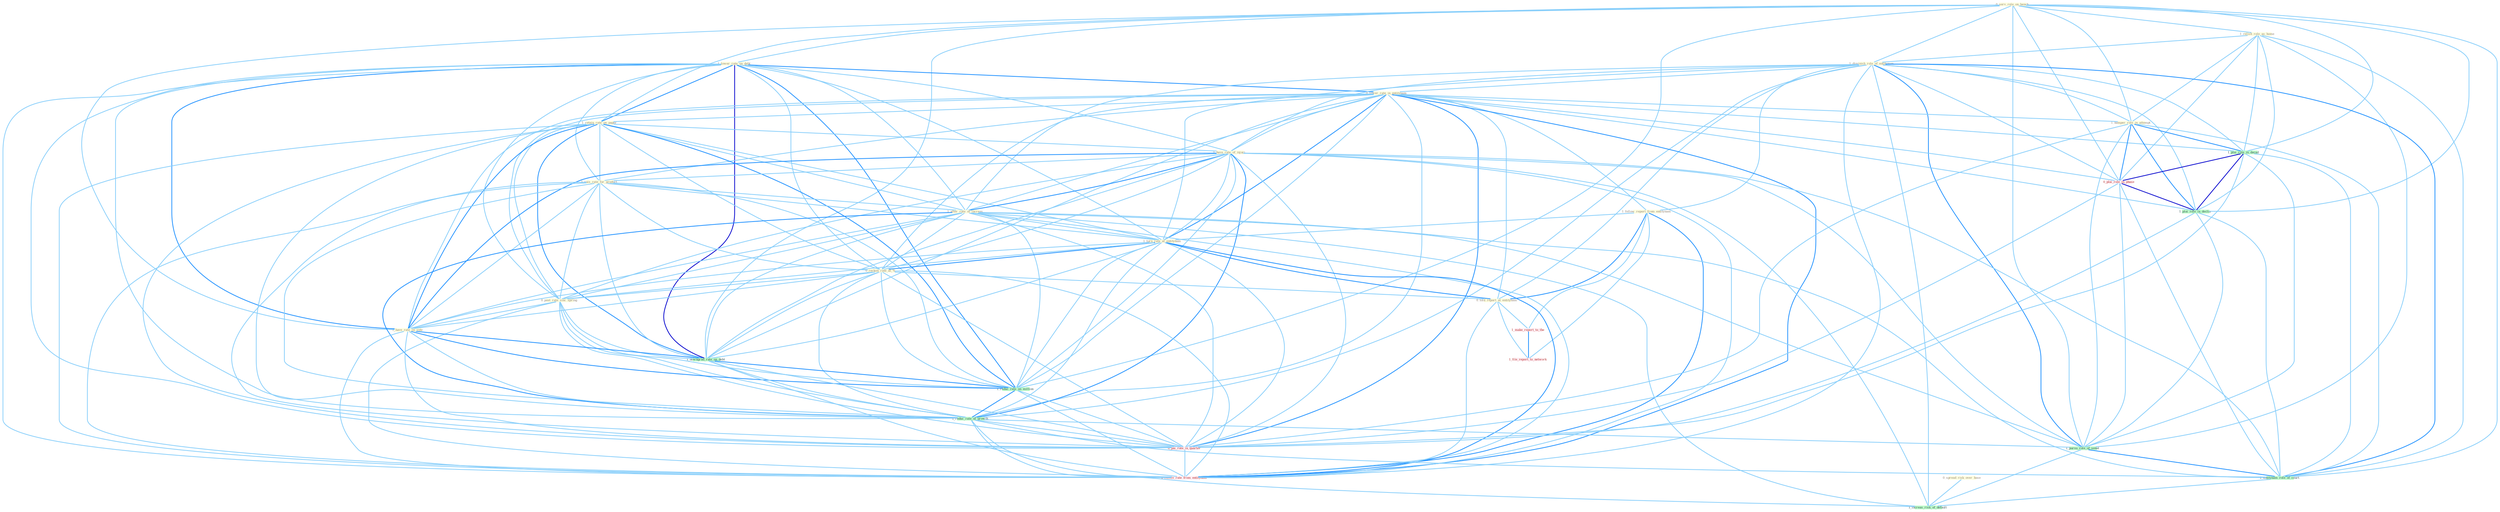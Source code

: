 Graph G{ 
    node
    [shape=polygon,style=filled,width=.5,height=.06,color="#BDFCC9",fixedsize=true,fontsize=4,
    fontcolor="#2f4f4f"];
    {node
    [color="#ffffe0", fontcolor="#8b7d6b"] "0_serv_role_on_bench " "1_relish_role_as_home " "1_lower_rate_on_debt " "0_spread_risk_over_base " "1_diminish_role_of_entitynam " "0_lower_rate_in_entitynam " "1_follow_report_from_entitynam " "1_retain_rate_on_paper " "1_have_rate_of_injuri " "1_rais_rate_for_product " "1_alter_rate_of_increas " "1_hamper_role_in_attempt " "1_turn_rate_at_entitynam " "0_reckon_rate_at_% " "0_post_rate_sinc_spring " "0_told_report_at_entitynam " "1_have_rate_on_vote "}
{node [color="#fff0f5", fontcolor="#b22222"] "0_plai_role_in_phase " "1_make_report_to_the " "0_pai_rate_in_quarter " "1_file_report_to_network " "0_receiv_rate_from_entitynam "}
edge [color="#B0E2FF"];

	"0_serv_role_on_bench " -- "1_relish_role_as_home " [w="1", color="#87cefa" ];
	"0_serv_role_on_bench " -- "1_lower_rate_on_debt " [w="1", color="#87cefa" ];
	"0_serv_role_on_bench " -- "1_diminish_role_of_entitynam " [w="1", color="#87cefa" ];
	"0_serv_role_on_bench " -- "1_retain_rate_on_paper " [w="1", color="#87cefa" ];
	"0_serv_role_on_bench " -- "1_hamper_role_in_attempt " [w="1", color="#87cefa" ];
	"0_serv_role_on_bench " -- "1_have_rate_on_vote " [w="1", color="#87cefa" ];
	"0_serv_role_on_bench " -- "1_downgrad_rate_on_debt " [w="1", color="#87cefa" ];
	"0_serv_role_on_bench " -- "1_reduc_rate_on_million " [w="1", color="#87cefa" ];
	"0_serv_role_on_bench " -- "1_plai_role_in_decad " [w="1", color="#87cefa" ];
	"0_serv_role_on_bench " -- "0_plai_role_in_phase " [w="1", color="#87cefa" ];
	"0_serv_role_on_bench " -- "1_plai_role_in_declin " [w="1", color="#87cefa" ];
	"0_serv_role_on_bench " -- "1_pursu_role_of_senat " [w="1", color="#87cefa" ];
	"0_serv_role_on_bench " -- "1_entitynam_role_of_court " [w="1", color="#87cefa" ];
	"1_relish_role_as_home " -- "1_diminish_role_of_entitynam " [w="1", color="#87cefa" ];
	"1_relish_role_as_home " -- "1_hamper_role_in_attempt " [w="1", color="#87cefa" ];
	"1_relish_role_as_home " -- "1_plai_role_in_decad " [w="1", color="#87cefa" ];
	"1_relish_role_as_home " -- "0_plai_role_in_phase " [w="1", color="#87cefa" ];
	"1_relish_role_as_home " -- "1_plai_role_in_declin " [w="1", color="#87cefa" ];
	"1_relish_role_as_home " -- "1_pursu_role_of_senat " [w="1", color="#87cefa" ];
	"1_relish_role_as_home " -- "1_entitynam_role_of_court " [w="1", color="#87cefa" ];
	"1_lower_rate_on_debt " -- "0_lower_rate_in_entitynam " [w="2", color="#1e90ff" , len=0.8];
	"1_lower_rate_on_debt " -- "1_retain_rate_on_paper " [w="2", color="#1e90ff" , len=0.8];
	"1_lower_rate_on_debt " -- "1_have_rate_of_injuri " [w="1", color="#87cefa" ];
	"1_lower_rate_on_debt " -- "1_rais_rate_for_product " [w="1", color="#87cefa" ];
	"1_lower_rate_on_debt " -- "1_alter_rate_of_increas " [w="1", color="#87cefa" ];
	"1_lower_rate_on_debt " -- "1_turn_rate_at_entitynam " [w="1", color="#87cefa" ];
	"1_lower_rate_on_debt " -- "0_reckon_rate_at_% " [w="1", color="#87cefa" ];
	"1_lower_rate_on_debt " -- "0_post_rate_sinc_spring " [w="1", color="#87cefa" ];
	"1_lower_rate_on_debt " -- "1_have_rate_on_vote " [w="2", color="#1e90ff" , len=0.8];
	"1_lower_rate_on_debt " -- "1_downgrad_rate_on_debt " [w="3", color="#0000cd" , len=0.6];
	"1_lower_rate_on_debt " -- "1_reduc_rate_on_million " [w="2", color="#1e90ff" , len=0.8];
	"1_lower_rate_on_debt " -- "1_reduc_rate_of_growth " [w="1", color="#87cefa" ];
	"1_lower_rate_on_debt " -- "0_pai_rate_in_quarter " [w="1", color="#87cefa" ];
	"1_lower_rate_on_debt " -- "0_receiv_rate_from_entitynam " [w="1", color="#87cefa" ];
	"0_spread_risk_over_base " -- "1_increas_risk_of_default " [w="1", color="#87cefa" ];
	"1_diminish_role_of_entitynam " -- "0_lower_rate_in_entitynam " [w="1", color="#87cefa" ];
	"1_diminish_role_of_entitynam " -- "1_follow_report_from_entitynam " [w="1", color="#87cefa" ];
	"1_diminish_role_of_entitynam " -- "1_have_rate_of_injuri " [w="1", color="#87cefa" ];
	"1_diminish_role_of_entitynam " -- "1_alter_rate_of_increas " [w="1", color="#87cefa" ];
	"1_diminish_role_of_entitynam " -- "1_hamper_role_in_attempt " [w="1", color="#87cefa" ];
	"1_diminish_role_of_entitynam " -- "1_turn_rate_at_entitynam " [w="1", color="#87cefa" ];
	"1_diminish_role_of_entitynam " -- "0_told_report_at_entitynam " [w="1", color="#87cefa" ];
	"1_diminish_role_of_entitynam " -- "1_plai_role_in_decad " [w="1", color="#87cefa" ];
	"1_diminish_role_of_entitynam " -- "0_plai_role_in_phase " [w="1", color="#87cefa" ];
	"1_diminish_role_of_entitynam " -- "1_reduc_rate_of_growth " [w="1", color="#87cefa" ];
	"1_diminish_role_of_entitynam " -- "1_plai_role_in_declin " [w="1", color="#87cefa" ];
	"1_diminish_role_of_entitynam " -- "1_pursu_role_of_senat " [w="2", color="#1e90ff" , len=0.8];
	"1_diminish_role_of_entitynam " -- "1_entitynam_role_of_court " [w="2", color="#1e90ff" , len=0.8];
	"1_diminish_role_of_entitynam " -- "0_receiv_rate_from_entitynam " [w="1", color="#87cefa" ];
	"1_diminish_role_of_entitynam " -- "1_increas_risk_of_default " [w="1", color="#87cefa" ];
	"0_lower_rate_in_entitynam " -- "1_follow_report_from_entitynam " [w="1", color="#87cefa" ];
	"0_lower_rate_in_entitynam " -- "1_retain_rate_on_paper " [w="1", color="#87cefa" ];
	"0_lower_rate_in_entitynam " -- "1_have_rate_of_injuri " [w="1", color="#87cefa" ];
	"0_lower_rate_in_entitynam " -- "1_rais_rate_for_product " [w="1", color="#87cefa" ];
	"0_lower_rate_in_entitynam " -- "1_alter_rate_of_increas " [w="1", color="#87cefa" ];
	"0_lower_rate_in_entitynam " -- "1_hamper_role_in_attempt " [w="1", color="#87cefa" ];
	"0_lower_rate_in_entitynam " -- "1_turn_rate_at_entitynam " [w="2", color="#1e90ff" , len=0.8];
	"0_lower_rate_in_entitynam " -- "0_reckon_rate_at_% " [w="1", color="#87cefa" ];
	"0_lower_rate_in_entitynam " -- "0_post_rate_sinc_spring " [w="1", color="#87cefa" ];
	"0_lower_rate_in_entitynam " -- "0_told_report_at_entitynam " [w="1", color="#87cefa" ];
	"0_lower_rate_in_entitynam " -- "1_have_rate_on_vote " [w="1", color="#87cefa" ];
	"0_lower_rate_in_entitynam " -- "1_downgrad_rate_on_debt " [w="1", color="#87cefa" ];
	"0_lower_rate_in_entitynam " -- "1_reduc_rate_on_million " [w="1", color="#87cefa" ];
	"0_lower_rate_in_entitynam " -- "1_plai_role_in_decad " [w="1", color="#87cefa" ];
	"0_lower_rate_in_entitynam " -- "0_plai_role_in_phase " [w="1", color="#87cefa" ];
	"0_lower_rate_in_entitynam " -- "1_reduc_rate_of_growth " [w="1", color="#87cefa" ];
	"0_lower_rate_in_entitynam " -- "1_plai_role_in_declin " [w="1", color="#87cefa" ];
	"0_lower_rate_in_entitynam " -- "0_pai_rate_in_quarter " [w="2", color="#1e90ff" , len=0.8];
	"0_lower_rate_in_entitynam " -- "0_receiv_rate_from_entitynam " [w="2", color="#1e90ff" , len=0.8];
	"1_follow_report_from_entitynam " -- "1_turn_rate_at_entitynam " [w="1", color="#87cefa" ];
	"1_follow_report_from_entitynam " -- "0_told_report_at_entitynam " [w="2", color="#1e90ff" , len=0.8];
	"1_follow_report_from_entitynam " -- "1_make_report_to_the " [w="1", color="#87cefa" ];
	"1_follow_report_from_entitynam " -- "1_file_report_to_network " [w="1", color="#87cefa" ];
	"1_follow_report_from_entitynam " -- "0_receiv_rate_from_entitynam " [w="2", color="#1e90ff" , len=0.8];
	"1_retain_rate_on_paper " -- "1_have_rate_of_injuri " [w="1", color="#87cefa" ];
	"1_retain_rate_on_paper " -- "1_rais_rate_for_product " [w="1", color="#87cefa" ];
	"1_retain_rate_on_paper " -- "1_alter_rate_of_increas " [w="1", color="#87cefa" ];
	"1_retain_rate_on_paper " -- "1_turn_rate_at_entitynam " [w="1", color="#87cefa" ];
	"1_retain_rate_on_paper " -- "0_reckon_rate_at_% " [w="1", color="#87cefa" ];
	"1_retain_rate_on_paper " -- "0_post_rate_sinc_spring " [w="1", color="#87cefa" ];
	"1_retain_rate_on_paper " -- "1_have_rate_on_vote " [w="2", color="#1e90ff" , len=0.8];
	"1_retain_rate_on_paper " -- "1_downgrad_rate_on_debt " [w="2", color="#1e90ff" , len=0.8];
	"1_retain_rate_on_paper " -- "1_reduc_rate_on_million " [w="2", color="#1e90ff" , len=0.8];
	"1_retain_rate_on_paper " -- "1_reduc_rate_of_growth " [w="1", color="#87cefa" ];
	"1_retain_rate_on_paper " -- "0_pai_rate_in_quarter " [w="1", color="#87cefa" ];
	"1_retain_rate_on_paper " -- "0_receiv_rate_from_entitynam " [w="1", color="#87cefa" ];
	"1_have_rate_of_injuri " -- "1_rais_rate_for_product " [w="1", color="#87cefa" ];
	"1_have_rate_of_injuri " -- "1_alter_rate_of_increas " [w="2", color="#1e90ff" , len=0.8];
	"1_have_rate_of_injuri " -- "1_turn_rate_at_entitynam " [w="1", color="#87cefa" ];
	"1_have_rate_of_injuri " -- "0_reckon_rate_at_% " [w="1", color="#87cefa" ];
	"1_have_rate_of_injuri " -- "0_post_rate_sinc_spring " [w="1", color="#87cefa" ];
	"1_have_rate_of_injuri " -- "1_have_rate_on_vote " [w="2", color="#1e90ff" , len=0.8];
	"1_have_rate_of_injuri " -- "1_downgrad_rate_on_debt " [w="1", color="#87cefa" ];
	"1_have_rate_of_injuri " -- "1_reduc_rate_on_million " [w="1", color="#87cefa" ];
	"1_have_rate_of_injuri " -- "1_reduc_rate_of_growth " [w="2", color="#1e90ff" , len=0.8];
	"1_have_rate_of_injuri " -- "0_pai_rate_in_quarter " [w="1", color="#87cefa" ];
	"1_have_rate_of_injuri " -- "1_pursu_role_of_senat " [w="1", color="#87cefa" ];
	"1_have_rate_of_injuri " -- "1_entitynam_role_of_court " [w="1", color="#87cefa" ];
	"1_have_rate_of_injuri " -- "0_receiv_rate_from_entitynam " [w="1", color="#87cefa" ];
	"1_have_rate_of_injuri " -- "1_increas_risk_of_default " [w="1", color="#87cefa" ];
	"1_rais_rate_for_product " -- "1_alter_rate_of_increas " [w="1", color="#87cefa" ];
	"1_rais_rate_for_product " -- "1_turn_rate_at_entitynam " [w="1", color="#87cefa" ];
	"1_rais_rate_for_product " -- "0_reckon_rate_at_% " [w="1", color="#87cefa" ];
	"1_rais_rate_for_product " -- "0_post_rate_sinc_spring " [w="1", color="#87cefa" ];
	"1_rais_rate_for_product " -- "1_have_rate_on_vote " [w="1", color="#87cefa" ];
	"1_rais_rate_for_product " -- "1_downgrad_rate_on_debt " [w="1", color="#87cefa" ];
	"1_rais_rate_for_product " -- "1_reduc_rate_on_million " [w="1", color="#87cefa" ];
	"1_rais_rate_for_product " -- "1_reduc_rate_of_growth " [w="1", color="#87cefa" ];
	"1_rais_rate_for_product " -- "0_pai_rate_in_quarter " [w="1", color="#87cefa" ];
	"1_rais_rate_for_product " -- "0_receiv_rate_from_entitynam " [w="1", color="#87cefa" ];
	"1_alter_rate_of_increas " -- "1_turn_rate_at_entitynam " [w="1", color="#87cefa" ];
	"1_alter_rate_of_increas " -- "0_reckon_rate_at_% " [w="1", color="#87cefa" ];
	"1_alter_rate_of_increas " -- "0_post_rate_sinc_spring " [w="1", color="#87cefa" ];
	"1_alter_rate_of_increas " -- "1_have_rate_on_vote " [w="1", color="#87cefa" ];
	"1_alter_rate_of_increas " -- "1_downgrad_rate_on_debt " [w="1", color="#87cefa" ];
	"1_alter_rate_of_increas " -- "1_reduc_rate_on_million " [w="1", color="#87cefa" ];
	"1_alter_rate_of_increas " -- "1_reduc_rate_of_growth " [w="2", color="#1e90ff" , len=0.8];
	"1_alter_rate_of_increas " -- "0_pai_rate_in_quarter " [w="1", color="#87cefa" ];
	"1_alter_rate_of_increas " -- "1_pursu_role_of_senat " [w="1", color="#87cefa" ];
	"1_alter_rate_of_increas " -- "1_entitynam_role_of_court " [w="1", color="#87cefa" ];
	"1_alter_rate_of_increas " -- "0_receiv_rate_from_entitynam " [w="1", color="#87cefa" ];
	"1_alter_rate_of_increas " -- "1_increas_risk_of_default " [w="1", color="#87cefa" ];
	"1_hamper_role_in_attempt " -- "1_plai_role_in_decad " [w="2", color="#1e90ff" , len=0.8];
	"1_hamper_role_in_attempt " -- "0_plai_role_in_phase " [w="2", color="#1e90ff" , len=0.8];
	"1_hamper_role_in_attempt " -- "1_plai_role_in_declin " [w="2", color="#1e90ff" , len=0.8];
	"1_hamper_role_in_attempt " -- "0_pai_rate_in_quarter " [w="1", color="#87cefa" ];
	"1_hamper_role_in_attempt " -- "1_pursu_role_of_senat " [w="1", color="#87cefa" ];
	"1_hamper_role_in_attempt " -- "1_entitynam_role_of_court " [w="1", color="#87cefa" ];
	"1_turn_rate_at_entitynam " -- "0_reckon_rate_at_% " [w="2", color="#1e90ff" , len=0.8];
	"1_turn_rate_at_entitynam " -- "0_post_rate_sinc_spring " [w="1", color="#87cefa" ];
	"1_turn_rate_at_entitynam " -- "0_told_report_at_entitynam " [w="2", color="#1e90ff" , len=0.8];
	"1_turn_rate_at_entitynam " -- "1_have_rate_on_vote " [w="1", color="#87cefa" ];
	"1_turn_rate_at_entitynam " -- "1_downgrad_rate_on_debt " [w="1", color="#87cefa" ];
	"1_turn_rate_at_entitynam " -- "1_reduc_rate_on_million " [w="1", color="#87cefa" ];
	"1_turn_rate_at_entitynam " -- "1_reduc_rate_of_growth " [w="1", color="#87cefa" ];
	"1_turn_rate_at_entitynam " -- "0_pai_rate_in_quarter " [w="1", color="#87cefa" ];
	"1_turn_rate_at_entitynam " -- "0_receiv_rate_from_entitynam " [w="2", color="#1e90ff" , len=0.8];
	"0_reckon_rate_at_% " -- "0_post_rate_sinc_spring " [w="1", color="#87cefa" ];
	"0_reckon_rate_at_% " -- "0_told_report_at_entitynam " [w="1", color="#87cefa" ];
	"0_reckon_rate_at_% " -- "1_have_rate_on_vote " [w="1", color="#87cefa" ];
	"0_reckon_rate_at_% " -- "1_downgrad_rate_on_debt " [w="1", color="#87cefa" ];
	"0_reckon_rate_at_% " -- "1_reduc_rate_on_million " [w="1", color="#87cefa" ];
	"0_reckon_rate_at_% " -- "1_reduc_rate_of_growth " [w="1", color="#87cefa" ];
	"0_reckon_rate_at_% " -- "0_pai_rate_in_quarter " [w="1", color="#87cefa" ];
	"0_reckon_rate_at_% " -- "0_receiv_rate_from_entitynam " [w="1", color="#87cefa" ];
	"0_post_rate_sinc_spring " -- "1_have_rate_on_vote " [w="1", color="#87cefa" ];
	"0_post_rate_sinc_spring " -- "1_downgrad_rate_on_debt " [w="1", color="#87cefa" ];
	"0_post_rate_sinc_spring " -- "1_reduc_rate_on_million " [w="1", color="#87cefa" ];
	"0_post_rate_sinc_spring " -- "1_reduc_rate_of_growth " [w="1", color="#87cefa" ];
	"0_post_rate_sinc_spring " -- "0_pai_rate_in_quarter " [w="1", color="#87cefa" ];
	"0_post_rate_sinc_spring " -- "0_receiv_rate_from_entitynam " [w="1", color="#87cefa" ];
	"0_told_report_at_entitynam " -- "1_make_report_to_the " [w="1", color="#87cefa" ];
	"0_told_report_at_entitynam " -- "1_file_report_to_network " [w="1", color="#87cefa" ];
	"0_told_report_at_entitynam " -- "0_receiv_rate_from_entitynam " [w="1", color="#87cefa" ];
	"1_have_rate_on_vote " -- "1_downgrad_rate_on_debt " [w="2", color="#1e90ff" , len=0.8];
	"1_have_rate_on_vote " -- "1_reduc_rate_on_million " [w="2", color="#1e90ff" , len=0.8];
	"1_have_rate_on_vote " -- "1_reduc_rate_of_growth " [w="1", color="#87cefa" ];
	"1_have_rate_on_vote " -- "0_pai_rate_in_quarter " [w="1", color="#87cefa" ];
	"1_have_rate_on_vote " -- "0_receiv_rate_from_entitynam " [w="1", color="#87cefa" ];
	"1_downgrad_rate_on_debt " -- "1_reduc_rate_on_million " [w="2", color="#1e90ff" , len=0.8];
	"1_downgrad_rate_on_debt " -- "1_reduc_rate_of_growth " [w="1", color="#87cefa" ];
	"1_downgrad_rate_on_debt " -- "0_pai_rate_in_quarter " [w="1", color="#87cefa" ];
	"1_downgrad_rate_on_debt " -- "0_receiv_rate_from_entitynam " [w="1", color="#87cefa" ];
	"1_reduc_rate_on_million " -- "1_reduc_rate_of_growth " [w="2", color="#1e90ff" , len=0.8];
	"1_reduc_rate_on_million " -- "0_pai_rate_in_quarter " [w="1", color="#87cefa" ];
	"1_reduc_rate_on_million " -- "0_receiv_rate_from_entitynam " [w="1", color="#87cefa" ];
	"1_plai_role_in_decad " -- "0_plai_role_in_phase " [w="3", color="#0000cd" , len=0.6];
	"1_plai_role_in_decad " -- "1_plai_role_in_declin " [w="3", color="#0000cd" , len=0.6];
	"1_plai_role_in_decad " -- "0_pai_rate_in_quarter " [w="1", color="#87cefa" ];
	"1_plai_role_in_decad " -- "1_pursu_role_of_senat " [w="1", color="#87cefa" ];
	"1_plai_role_in_decad " -- "1_entitynam_role_of_court " [w="1", color="#87cefa" ];
	"0_plai_role_in_phase " -- "1_plai_role_in_declin " [w="3", color="#0000cd" , len=0.6];
	"0_plai_role_in_phase " -- "0_pai_rate_in_quarter " [w="1", color="#87cefa" ];
	"0_plai_role_in_phase " -- "1_pursu_role_of_senat " [w="1", color="#87cefa" ];
	"0_plai_role_in_phase " -- "1_entitynam_role_of_court " [w="1", color="#87cefa" ];
	"1_reduc_rate_of_growth " -- "0_pai_rate_in_quarter " [w="1", color="#87cefa" ];
	"1_reduc_rate_of_growth " -- "1_pursu_role_of_senat " [w="1", color="#87cefa" ];
	"1_reduc_rate_of_growth " -- "1_entitynam_role_of_court " [w="1", color="#87cefa" ];
	"1_reduc_rate_of_growth " -- "0_receiv_rate_from_entitynam " [w="1", color="#87cefa" ];
	"1_reduc_rate_of_growth " -- "1_increas_risk_of_default " [w="1", color="#87cefa" ];
	"1_make_report_to_the " -- "1_file_report_to_network " [w="2", color="#1e90ff" , len=0.8];
	"1_plai_role_in_declin " -- "0_pai_rate_in_quarter " [w="1", color="#87cefa" ];
	"1_plai_role_in_declin " -- "1_pursu_role_of_senat " [w="1", color="#87cefa" ];
	"1_plai_role_in_declin " -- "1_entitynam_role_of_court " [w="1", color="#87cefa" ];
	"0_pai_rate_in_quarter " -- "0_receiv_rate_from_entitynam " [w="1", color="#87cefa" ];
	"1_pursu_role_of_senat " -- "1_entitynam_role_of_court " [w="2", color="#1e90ff" , len=0.8];
	"1_pursu_role_of_senat " -- "1_increas_risk_of_default " [w="1", color="#87cefa" ];
	"1_entitynam_role_of_court " -- "1_increas_risk_of_default " [w="1", color="#87cefa" ];
}